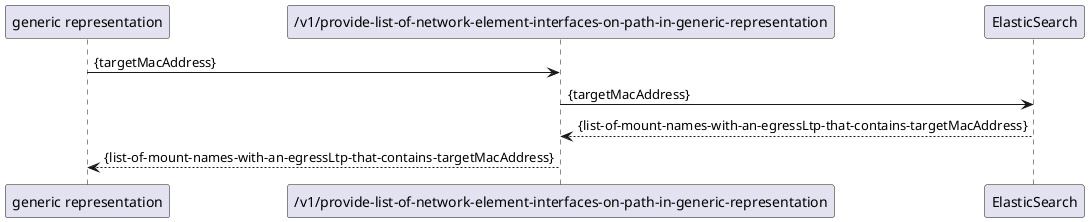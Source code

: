@startuml
skinparam responseMessageBelowArrow true

"generic representation" -> "/v1/provide-list-of-network-element-interfaces-on-path-in-generic-representation": {targetMacAddress}

"/v1/provide-list-of-network-element-interfaces-on-path-in-generic-representation" -> "ElasticSearch": {targetMacAddress}
"ElasticSearch" --> "/v1/provide-list-of-network-element-interfaces-on-path-in-generic-representation": {list-of-mount-names-with-an-egressLtp-that-contains-targetMacAddress}

"/v1/provide-list-of-network-element-interfaces-on-path-in-generic-representation" --> "generic representation": {list-of-mount-names-with-an-egressLtp-that-contains-targetMacAddress}

@enduml